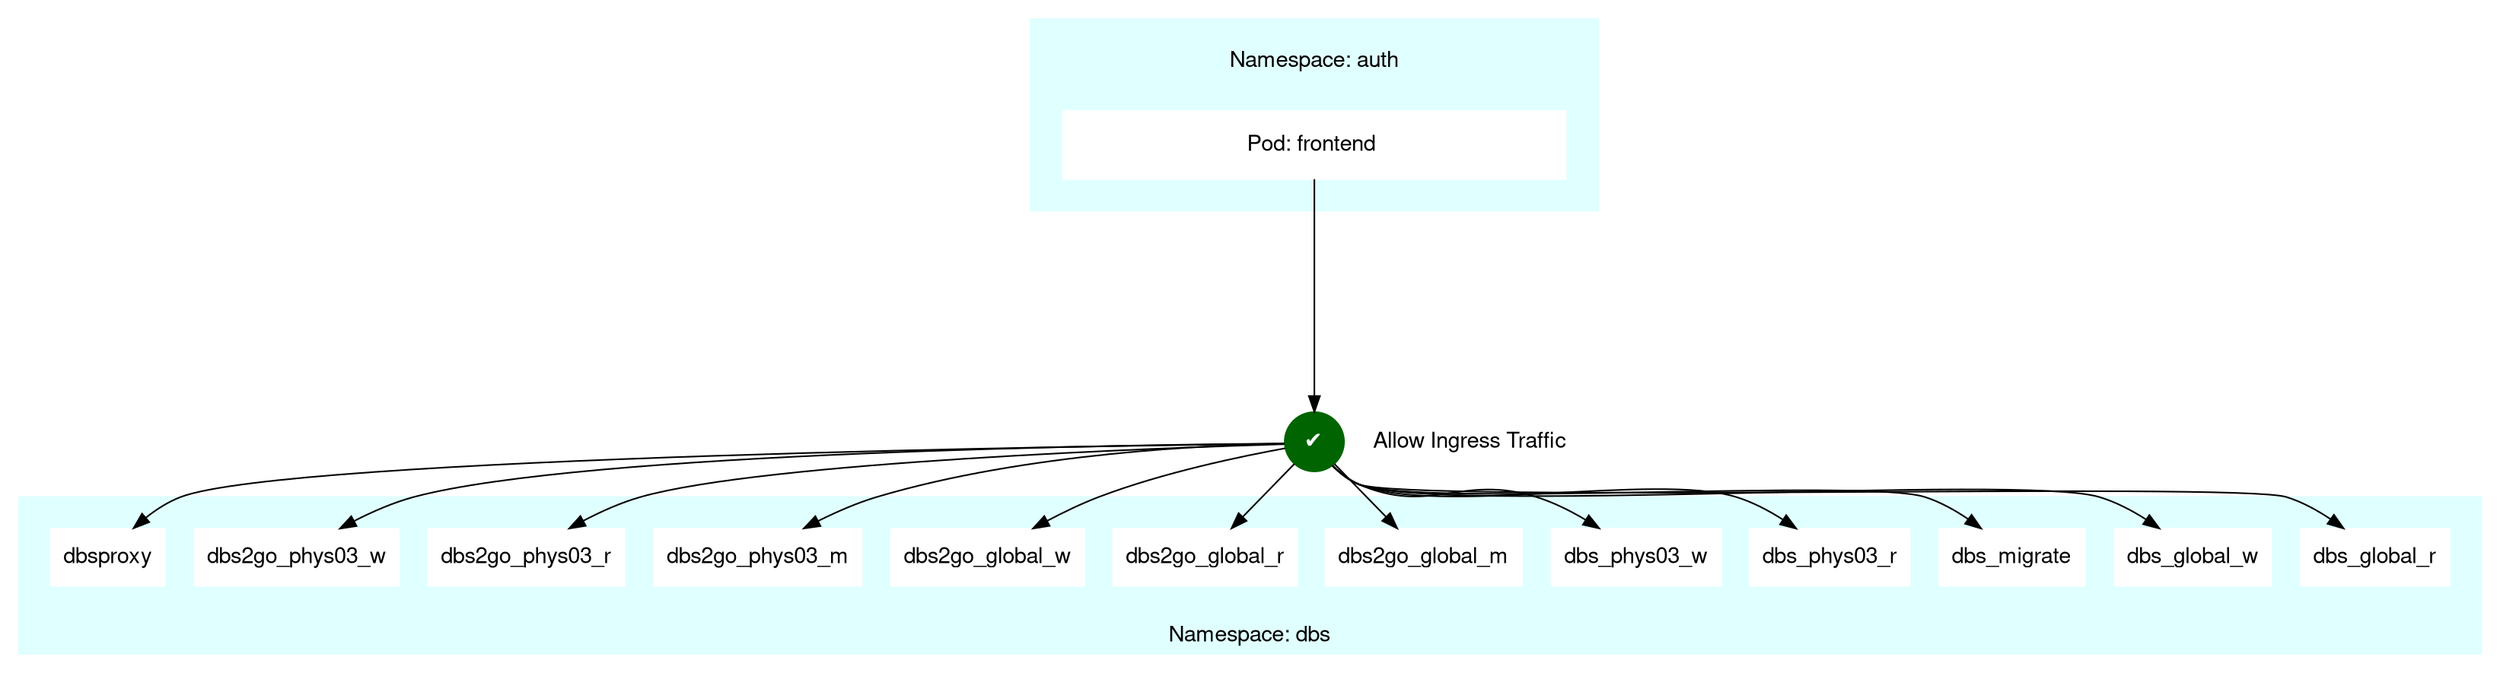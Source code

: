 digraph G {

	fontname="Helvetica,Arial,sans-serif"
	node [fontname="Helvetica,Arial,sans-serif"]
	edge [fontname="Helvetica,Arial,sans-serif"]
    node [shape=box, style=filled, color=white]

	subgraph cluster_0 {
		style=filled;
		color=lightcyan;
		node [style=filled, color=white, shape=box];
		frontend [label="    Pod: frontend     ", margin="1.4,0.2"]
		label = " \nNamespace: auth";
		labeljust="c"
		margin=20;
	}

	subgraph cluster_1 {
	    style=filled;
		color=lightcyan;
		node [style=filled, shape=box];
		label = "Namespace: dbs";
		labelloc=b;
		labeljust="c"
		margin=20;
		
        dbs_global_r[label="dbs_global_r", labeljust="c"]
        dbs_global_w[label="dbs_global_w", labeljust="c"]
        dbs_migrate[label="dbs_migrate", labeljust="c"]
        dbs_phys03_r[label="dbs_phys03_r", labeljust="c"]
        dbs_phys03_w[label="dbs_phys03_w", labeljust="c"]
        dbs2go_global_m[label="dbs2go_global_m", labeljust="c"]
        dbs2go_global_r[label="dbs2go_global_r", labeljust="c"]
        dbs2go_global_w[label="dbs2go_global_w", labeljust="c"]
        dbs2go_phys03_m[label="dbs2go_phys03_m", labeljust="c"]
        dbs2go_phys03_r[label="dbs2go_phys03_r", labeljust="c"]
        dbs2go_phys03_w[label="dbs2go_phys03_w", labeljust="c"]
        dbsproxy[label="dbsproxy", labeljust="c"]


	}
	subgraph cluster_4 {
		color=white
		allow_label[color=white, margin=0, label="Allow Ingress Traffic"]
		tick[shape=circle, style=filled, color=darkgreen, fontcolor=white label=<&#10004;>]
	}
	
	
	frontend -> tick[minlen=4]

	tick -> dbs_global_r
	tick -> dbs_global_w
	tick -> dbs_migrate
	tick -> dbs_phys03_r
	tick -> dbs_phys03_w
	tick -> dbs2go_global_m
	tick -> dbs2go_global_r
	tick -> dbs2go_global_w
	tick -> dbs2go_phys03_m
	tick -> dbs2go_phys03_r
	tick -> dbs2go_phys03_w
	tick -> dbsproxy


}